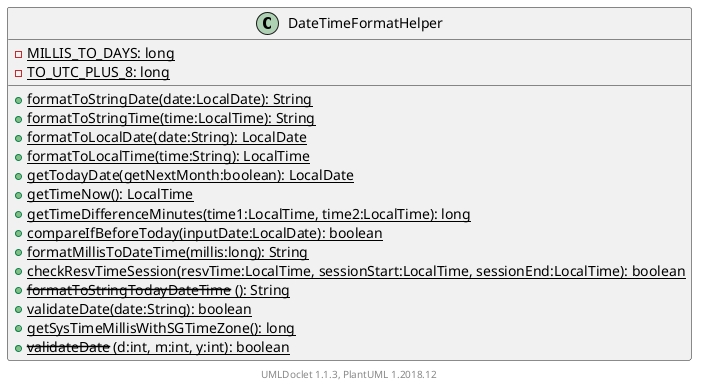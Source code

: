 @startuml

    class DateTimeFormatHelper [[../sg/edu/ntu/scse/cz2002/util/DateTimeFormatHelper.html]] {
        {static} -MILLIS_TO_DAYS: long
        {static} -TO_UTC_PLUS_8: long
        {static} +formatToStringDate(date:LocalDate): String
        {static} +formatToStringTime(time:LocalTime): String
        {static} +formatToLocalDate(date:String): LocalDate
        {static} +formatToLocalTime(time:String): LocalTime
        {static} +getTodayDate(getNextMonth:boolean): LocalDate
        {static} +getTimeNow(): LocalTime
        {static} +getTimeDifferenceMinutes(time1:LocalTime, time2:LocalTime): long
        {static} +compareIfBeforeToday(inputDate:LocalDate): boolean
        {static} +formatMillisToDateTime(millis:long): String
        {static} +checkResvTimeSession(resvTime:LocalTime, sessionStart:LocalTime, sessionEnd:LocalTime): boolean
        {static} + --formatToStringTodayDateTime-- (): String
        {static} +validateDate(date:String): boolean
        {static} +getSysTimeMillisWithSGTimeZone(): long
        {static} + --validateDate-- (d:int, m:int, y:int): boolean
    }


    center footer UMLDoclet 1.1.3, PlantUML 1.2018.12
@enduml
